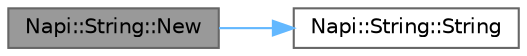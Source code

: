digraph "Napi::String::New"
{
 // LATEX_PDF_SIZE
  bgcolor="transparent";
  edge [fontname=Helvetica,fontsize=10,labelfontname=Helvetica,labelfontsize=10];
  node [fontname=Helvetica,fontsize=10,shape=box,height=0.2,width=0.4];
  rankdir="LR";
  Node1 [id="Node000001",label="Napi::String::New",height=0.2,width=0.4,color="gray40", fillcolor="grey60", style="filled", fontcolor="black",tooltip="Creates a new String value from a UTF-8 encoded C string."];
  Node1 -> Node2 [id="edge3_Node000001_Node000002",color="steelblue1",style="solid",tooltip=" "];
  Node2 [id="Node000002",label="Napi::String::String",height=0.2,width=0.4,color="grey40", fillcolor="white", style="filled",URL="$class_napi_1_1_string.html#a50eed459a8374be59abf681ed29636ad",tooltip="Creates a new empty String instance."];
}
